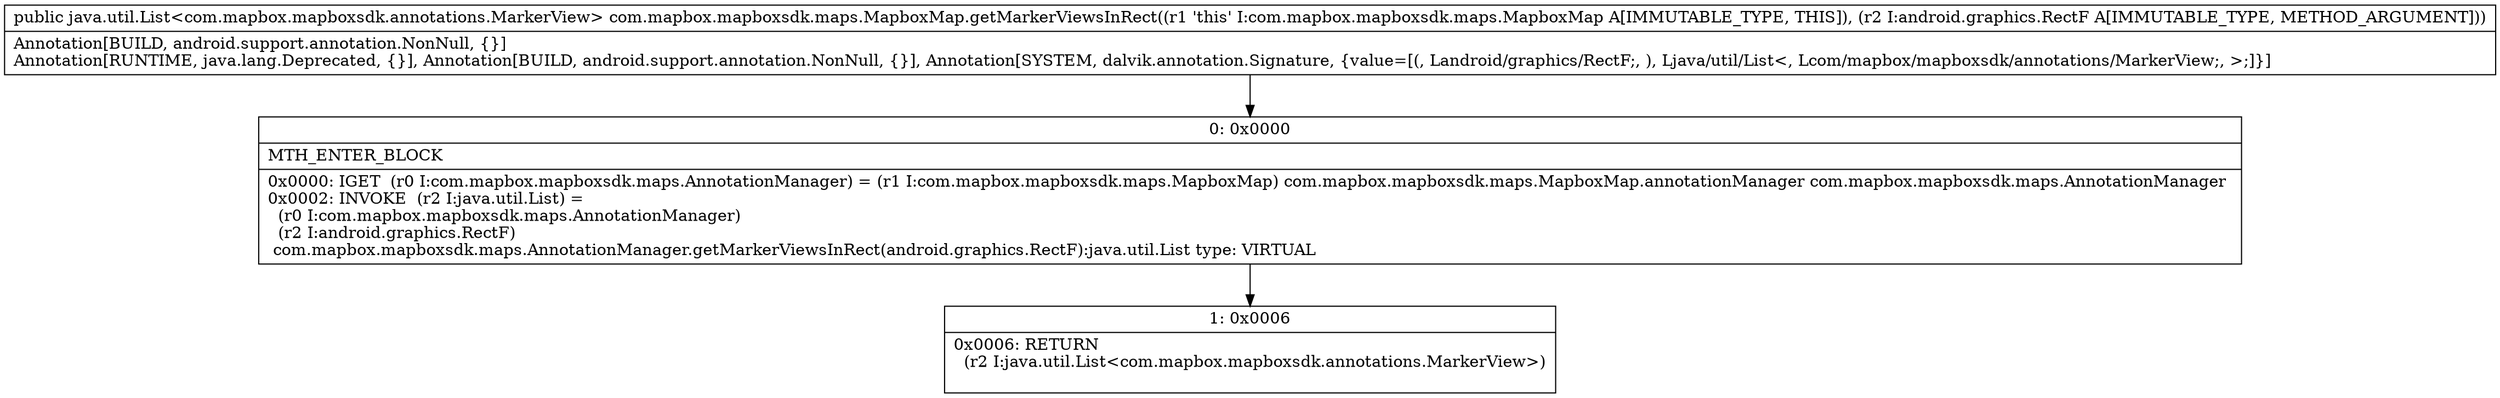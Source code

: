 digraph "CFG forcom.mapbox.mapboxsdk.maps.MapboxMap.getMarkerViewsInRect(Landroid\/graphics\/RectF;)Ljava\/util\/List;" {
Node_0 [shape=record,label="{0\:\ 0x0000|MTH_ENTER_BLOCK\l|0x0000: IGET  (r0 I:com.mapbox.mapboxsdk.maps.AnnotationManager) = (r1 I:com.mapbox.mapboxsdk.maps.MapboxMap) com.mapbox.mapboxsdk.maps.MapboxMap.annotationManager com.mapbox.mapboxsdk.maps.AnnotationManager \l0x0002: INVOKE  (r2 I:java.util.List) = \l  (r0 I:com.mapbox.mapboxsdk.maps.AnnotationManager)\l  (r2 I:android.graphics.RectF)\l com.mapbox.mapboxsdk.maps.AnnotationManager.getMarkerViewsInRect(android.graphics.RectF):java.util.List type: VIRTUAL \l}"];
Node_1 [shape=record,label="{1\:\ 0x0006|0x0006: RETURN  \l  (r2 I:java.util.List\<com.mapbox.mapboxsdk.annotations.MarkerView\>)\l \l}"];
MethodNode[shape=record,label="{public java.util.List\<com.mapbox.mapboxsdk.annotations.MarkerView\> com.mapbox.mapboxsdk.maps.MapboxMap.getMarkerViewsInRect((r1 'this' I:com.mapbox.mapboxsdk.maps.MapboxMap A[IMMUTABLE_TYPE, THIS]), (r2 I:android.graphics.RectF A[IMMUTABLE_TYPE, METHOD_ARGUMENT]))  | Annotation[BUILD, android.support.annotation.NonNull, \{\}]\lAnnotation[RUNTIME, java.lang.Deprecated, \{\}], Annotation[BUILD, android.support.annotation.NonNull, \{\}], Annotation[SYSTEM, dalvik.annotation.Signature, \{value=[(, Landroid\/graphics\/RectF;, ), Ljava\/util\/List\<, Lcom\/mapbox\/mapboxsdk\/annotations\/MarkerView;, \>;]\}]\l}"];
MethodNode -> Node_0;
Node_0 -> Node_1;
}

